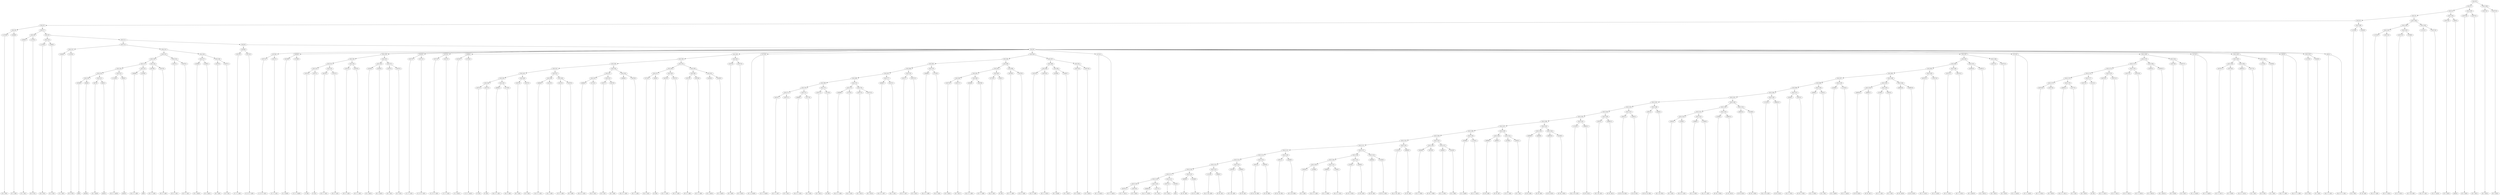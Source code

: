 digraph sample{
"L-1476(0)"->"[D  E  F](0)"
"L1649(0)"->"[F  G  A](0)"
"L5411(6)"->"L-1476(0)"
"L5411(6)"->"L1649(0)"
"L1649(1)"->"[F  G  A](1)"
"L-1476(1)"->"[D  E  F](1)"
"L5411(8)"->"L1649(1)"
"L5411(8)"->"L-1476(1)"
"L-1476(2)"->"[D  E  F](2)"
"L1649(2)"->"[F  G  A](2)"
"L5411(10)"->"L-1476(2)"
"L5411(10)"->"L1649(2)"
"L1649(3)"->"[F  G  A](3)"
"L-1476(3)"->"[D  E  F](3)"
"L5411(13)"->"L1649(3)"
"L5411(13)"->"L-1476(3)"
"L3538(0)"->"[D](0)"
"L826(0)"->"[rest](0)"
"L5411(20)"->"L3538(0)"
"L5411(20)"->"L826(0)"
"L407(0)"->"[D  F  Ais](0)"
"L826(1)"->"[rest](1)"
"L5411(21)"->"L407(0)"
"L5411(21)"->"L826(1)"
"L5411(19)"->"L5411(20)"
"L5411(19)"->"L5411(21)"
"L-1524(0)"->"[D  E  G  Ais](0)"
"L826(2)"->"[rest](2)"
"L5411(22)"->"L-1524(0)"
"L5411(22)"->"L826(2)"
"L5411(18)"->"L5411(19)"
"L5411(18)"->"L5411(22)"
"L4048(0)"->"[Cis  E  G  A](0)"
"L1429(0)"->"[A](0)"
"L5411(23)"->"L4048(0)"
"L5411(23)"->"L1429(0)"
"L5411(17)"->"L5411(18)"
"L5411(17)"->"L5411(23)"
"L4470(0)"->"[D  F  G  A](0)"
"L3337(0)"->"[D  E  F  A](0)"
"L5411(24)"->"L4470(0)"
"L5411(24)"->"L3337(0)"
"L5411(16)"->"L5411(17)"
"L5411(16)"->"L5411(24)"
"L3337(1)"->"[D  E  F  A](1)"
"L4470(1)"->"[D  F  G  A](1)"
"L5411(25)"->"L3337(1)"
"L5411(25)"->"L4470(1)"
"L5411(15)"->"L5411(16)"
"L5411(15)"->"L5411(25)"
"L4180(0)"->"[D  G  Ais](0)"
"L4180(1)"->"[D  G  Ais](1)"
"L5411(27)"->"L4180(0)"
"L5411(27)"->"L4180(1)"
"L3207(0)"->"[D  F  A](0)"
"L3207(1)"->"[D  F  A](1)"
"L5411(28)"->"L3207(0)"
"L5411(28)"->"L3207(1)"
"L5411(26)"->"L5411(27)"
"L5411(26)"->"L5411(28)"
"L5411(14)"->"L5411(15)"
"L5411(14)"->"L5411(26)"
"L5411(12)"->"L5411(13)"
"L5411(12)"->"L5411(14)"
"L5327(0)"->"[C  F  G  A](0)"
"L5371(0)"->"[C  D  E  F  A](0)"
"L5418(0)"->"L5327(0)"
"L5418(0)"->"L5371(0)"
"L5371(1)"->"[C  D  E  F  A](1)"
"L5327(1)"->"[C  F  G  A](1)"
"L5374(0)"->"L5371(1)"
"L5374(0)"->"L5327(1)"
"L4129(0)"->"[C  E  Ais](0)"
"L2738(0)"->"[C  E  G  Ais](0)"
"L4506(0)"->"L4129(0)"
"L4506(0)"->"L2738(0)"
"L3557(0)"->"[F  A](0)"
"L3557(1)"->"[F  A](1)"
"L5411(32)"->"L3557(0)"
"L5411(32)"->"L3557(1)"
"L4470(2)"->"[D  F  G  A](2)"
"L3337(2)"->"[D  E  F  A](2)"
"L5411(33)"->"L4470(2)"
"L5411(33)"->"L3337(2)"
"L5411(31)"->"L5411(32)"
"L5411(31)"->"L5411(33)"
"L3337(3)"->"[D  E  F  A](3)"
"L4470(3)"->"[D  F  G  A](3)"
"L5411(34)"->"L3337(3)"
"L5411(34)"->"L4470(3)"
"L5411(30)"->"L5411(31)"
"L5411(30)"->"L5411(34)"
"L4180(2)"->"[D  G  Ais](2)"
"L4180(3)"->"[D  G  Ais](3)"
"L5411(36)"->"L4180(2)"
"L5411(36)"->"L4180(3)"
"L3207(2)"->"[D  F  A](2)"
"L3207(3)"->"[D  F  A](3)"
"L5411(37)"->"L3207(2)"
"L5411(37)"->"L3207(3)"
"L5411(35)"->"L5411(36)"
"L5411(35)"->"L5411(37)"
"L5411(29)"->"L5411(30)"
"L5411(29)"->"L5411(35)"
"L5327(2)"->"[C  F  G  A](2)"
"L5371(2)"->"[C  D  E  F  A](2)"
"L5418(1)"->"L5327(2)"
"L5418(1)"->"L5371(2)"
"L5371(3)"->"[C  D  E  F  A](3)"
"L5327(3)"->"[C  F  G  A](3)"
"L5374(1)"->"L5371(3)"
"L5374(1)"->"L5327(3)"
"L4129(1)"->"[C  E  Ais](1)"
"L2738(1)"->"[C  E  G  Ais](1)"
"L4506(1)"->"L4129(1)"
"L4506(1)"->"L2738(1)"
"L3557(2)"->"[F  A](2)"
"L3557(3)"->"[F  A](3)"
"L5411(44)"->"L3557(2)"
"L5411(44)"->"L3557(3)"
"L4048(1)"->"[Cis  E  G  A](1)"
"L2733(0)"->"[Cis  E  A](0)"
"L5411(45)"->"L4048(1)"
"L5411(45)"->"L2733(0)"
"L5411(43)"->"L5411(44)"
"L5411(43)"->"L5411(45)"
"L3207(4)"->"[D  F  A](4)"
"L3207(5)"->"[D  F  A](5)"
"L5411(46)"->"L3207(4)"
"L5411(46)"->"L3207(5)"
"L5411(42)"->"L5411(43)"
"L5411(42)"->"L5411(46)"
"L4048(2)"->"[Cis  E  G  A](2)"
"L4147(0)"->"[Cis  G  A](0)"
"L5411(48)"->"L4048(2)"
"L5411(48)"->"L4147(0)"
"L3337(4)"->"[D  E  F  A](4)"
"L3207(6)"->"[D  F  A](6)"
"L5411(49)"->"L3337(4)"
"L5411(49)"->"L3207(6)"
"L5411(47)"->"L5411(48)"
"L5411(47)"->"L5411(49)"
"L5411(41)"->"L5411(42)"
"L5411(41)"->"L5411(47)"
"L4048(3)"->"[Cis  E  G  A](3)"
"L2733(1)"->"[Cis  E  A](1)"
"L5411(52)"->"L4048(3)"
"L5411(52)"->"L2733(1)"
"L3207(7)"->"[D  F  A](7)"
"L3207(8)"->"[D  F  A](8)"
"L5411(53)"->"L3207(7)"
"L5411(53)"->"L3207(8)"
"L5411(51)"->"L5411(52)"
"L5411(51)"->"L5411(53)"
"L4048(4)"->"[Cis  E  G  A](4)"
"L4470(4)"->"[D  F  G  A](4)"
"L5411(54)"->"L4048(4)"
"L5411(54)"->"L4470(4)"
"L5411(50)"->"L5411(51)"
"L5411(50)"->"L5411(54)"
"L5411(40)"->"L5411(41)"
"L5411(40)"->"L5411(50)"
"L2733(2)"->"[Cis  E  A](2)"
"L285(0)"->"[E  A](0)"
"L5411(57)"->"L2733(2)"
"L5411(57)"->"L285(0)"
"L4470(5)"->"[D  F  G  A](5)"
"L3337(5)"->"[D  E  F  A](5)"
"L5411(58)"->"L4470(5)"
"L5411(58)"->"L3337(5)"
"L5411(56)"->"L5411(57)"
"L5411(56)"->"L5411(58)"
"L3337(6)"->"[D  E  F  A](6)"
"L4470(6)"->"[D  F  G  A](6)"
"L5411(60)"->"L3337(6)"
"L5411(60)"->"L4470(6)"
"L4180(4)"->"[D  G  Ais](4)"
"L4180(5)"->"[D  G  Ais](5)"
"L5411(61)"->"L4180(4)"
"L5411(61)"->"L4180(5)"
"L5411(59)"->"L5411(60)"
"L5411(59)"->"L5411(61)"
"L5411(55)"->"L5411(56)"
"L5411(55)"->"L5411(59)"
"L5411(39)"->"L5411(40)"
"L5411(39)"->"L5411(55)"
"L3207(9)"->"[D  F  A](9)"
"L3207(10)"->"[D  F  A](10)"
"L5411(62)"->"L3207(9)"
"L5411(62)"->"L3207(10)"
"L5411(38)"->"L5411(39)"
"L5411(38)"->"L5411(62)"
"L1574(0)"->"[E  G  A  Ais](0)"
"L1574(0)"->"[E  F  G  Ais](0)"
"L4470(7)"->"[D  F  G  A](7)"
"L3207(11)"->"[D  F  A](11)"
"L5411(71)"->"L4470(7)"
"L5411(71)"->"L3207(11)"
"L4048(5)"->"[Cis  E  G  A](5)"
"L2277(0)"->"[E  G  A](0)"
"L5411(72)"->"L4048(5)"
"L5411(72)"->"L2277(0)"
"L5411(70)"->"L5411(71)"
"L5411(70)"->"L5411(72)"
"L3207(12)"->"[D  F  A](12)"
"L1513(0)"->"[D  A](0)"
"L5411(73)"->"L3207(12)"
"L5411(73)"->"L1513(0)"
"L5411(69)"->"L5411(70)"
"L5411(69)"->"L5411(73)"
"L4048(6)"->"[Cis  E  G  A](6)"
"L2733(3)"->"[Cis  E  A](3)"
"L5411(75)"->"L4048(6)"
"L5411(75)"->"L2733(3)"
"L3207(13)"->"[D  F  A](13)"
"L3207(14)"->"[D  F  A](14)"
"L5411(76)"->"L3207(13)"
"L5411(76)"->"L3207(14)"
"L5411(74)"->"L5411(75)"
"L5411(74)"->"L5411(76)"
"L5411(68)"->"L5411(69)"
"L5411(68)"->"L5411(74)"
"L4048(7)"->"[Cis  E  G  A](7)"
"L4147(1)"->"[Cis  G  A](1)"
"L5411(77)"->"L4048(7)"
"L5411(77)"->"L4147(1)"
"L5411(67)"->"L5411(68)"
"L5411(67)"->"L5411(77)"
"L3337(7)"->"[D  E  F  A](7)"
"L3207(15)"->"[D  F  A](15)"
"L5411(78)"->"L3337(7)"
"L5411(78)"->"L3207(15)"
"L5411(66)"->"L5411(67)"
"L5411(66)"->"L5411(78)"
"L4048(8)"->"[Cis  E  G  A](8)"
"L2733(4)"->"[Cis  E  A](4)"
"L5411(79)"->"L4048(8)"
"L5411(79)"->"L2733(4)"
"L5411(65)"->"L5411(66)"
"L5411(65)"->"L5411(79)"
"L3207(16)"->"[D  F  A](16)"
"L3207(17)"->"[D  F  A](17)"
"L5411(83)"->"L3207(16)"
"L5411(83)"->"L3207(17)"
"L4048(9)"->"[Cis  E  G  A](9)"
"L4470(8)"->"[D  F  G  A](8)"
"L5411(84)"->"L4048(9)"
"L5411(84)"->"L4470(8)"
"L5411(82)"->"L5411(83)"
"L5411(82)"->"L5411(84)"
"L2733(5)"->"[Cis  E  A](5)"
"L285(1)"->"[E  A](1)"
"L5411(85)"->"L2733(5)"
"L5411(85)"->"L285(1)"
"L5411(81)"->"L5411(82)"
"L5411(81)"->"L5411(85)"
"L4470(9)"->"[D  F  G  A](9)"
"L3337(8)"->"[D  E  F  A](8)"
"L5411(86)"->"L4470(9)"
"L5411(86)"->"L3337(8)"
"L5411(80)"->"L5411(81)"
"L5411(80)"->"L5411(86)"
"L5411(64)"->"L5411(65)"
"L5411(64)"->"L5411(80)"
"L3337(9)"->"[D  E  F  A](9)"
"L4470(10)"->"[D  F  G  A](10)"
"L5411(89)"->"L3337(9)"
"L5411(89)"->"L4470(10)"
"L4180(6)"->"[D  G  Ais](6)"
"L4180(7)"->"[D  G  Ais](7)"
"L5411(90)"->"L4180(6)"
"L5411(90)"->"L4180(7)"
"L5411(88)"->"L5411(89)"
"L5411(88)"->"L5411(90)"
"L3207(18)"->"[D  F  A](18)"
"L3207(19)"->"[D  F  A](19)"
"L5411(91)"->"L3207(18)"
"L5411(91)"->"L3207(19)"
"L5411(87)"->"L5411(88)"
"L5411(87)"->"L5411(91)"
"L5411(63)"->"L5411(64)"
"L5411(63)"->"L5411(87)"
"L1574(1)"->"[E  G  A  Ais](1)"
"L1574(1)"->"[E  F  G  Ais](1)"
"L4470(11)"->"[D  F  G  A](11)"
"L3207(20)"->"[D  F  A](20)"
"L5411(119)"->"L4470(11)"
"L5411(119)"->"L3207(20)"
"L4048(10)"->"[Cis  E  G  A](10)"
"L2277(1)"->"[E  G  A](1)"
"L5411(120)"->"L4048(10)"
"L5411(120)"->"L2277(1)"
"L5411(118)"->"L5411(119)"
"L5411(118)"->"L5411(120)"
"L3207(21)"->"[D  F  A](21)"
"L3538(1)"->"[D](1)"
"L5411(121)"->"L3207(21)"
"L5411(121)"->"L3538(1)"
"L5411(117)"->"L5411(118)"
"L5411(117)"->"L5411(121)"
"L4009(0)"->"[D  Fis  A](0)"
"L2248(0)"->"[D  Fis  A  B](0)"
"L5411(122)"->"L4009(0)"
"L5411(122)"->"L2248(0)"
"L5411(116)"->"L5411(117)"
"L5411(116)"->"L5411(122)"
"L-1523(0)"->"[Cis  D  Fis  A](0)"
"L4009(1)"->"[D  Fis  A](1)"
"L5411(123)"->"L-1523(0)"
"L5411(123)"->"L4009(1)"
"L5411(115)"->"L5411(116)"
"L5411(115)"->"L5411(123)"
"L2879(0)"->"[D  E  Fis  A](0)"
"L4009(2)"->"[D  Fis  A](2)"
"L5411(124)"->"L2879(0)"
"L5411(124)"->"L4009(2)"
"L5411(114)"->"L5411(115)"
"L5411(114)"->"L5411(124)"
"L3931(0)"->"[D  Fis  Gis  B](0)"
"L4582(0)"->"[D  Gis  B](0)"
"L5411(125)"->"L3931(0)"
"L5411(125)"->"L4582(0)"
"L5411(113)"->"L5411(114)"
"L5411(113)"->"L5411(125)"
"L3931(1)"->"[D  Fis  Gis  B](1)"
"L4038(0)"->"[D  E  Gis  B](0)"
"L5411(126)"->"L3931(1)"
"L5411(126)"->"L4038(0)"
"L5411(112)"->"L5411(113)"
"L5411(112)"->"L5411(126)"
"L3562(0)"->"[D  G  A](0)"
"L2186(0)"->"[Cis  D  G  A](0)"
"L5411(130)"->"L3562(0)"
"L5411(130)"->"L2186(0)"
"L4596(0)"->"[D  G  A  B](0)"
"L2186(1)"->"[Cis  D  G  A](1)"
"L5411(131)"->"L4596(0)"
"L5411(131)"->"L2186(1)"
"L5411(129)"->"L5411(130)"
"L5411(129)"->"L5411(131)"
"L2248(1)"->"[D  Fis  A  B](1)"
"L4009(3)"->"[D  Fis  A](3)"
"L5411(132)"->"L2248(1)"
"L5411(132)"->"L4009(3)"
"L5411(128)"->"L5411(129)"
"L5411(128)"->"L5411(132)"
"L4009(4)"->"[D  Fis  A](4)"
"L2248(2)"->"[D  Fis  A  B](2)"
"L5411(133)"->"L4009(4)"
"L5411(133)"->"L2248(2)"
"L5411(127)"->"L5411(128)"
"L5411(127)"->"L5411(133)"
"L5411(111)"->"L5411(112)"
"L5411(111)"->"L5411(127)"
"L-1523(1)"->"[Cis  D  Fis  A](1)"
"L4009(5)"->"[D  Fis  A](5)"
"L5411(134)"->"L-1523(1)"
"L5411(134)"->"L4009(5)"
"L5411(110)"->"L5411(111)"
"L5411(110)"->"L5411(134)"
"L2639(0)"->"[D  E  G  B](0)"
"L3674(0)"->"[D  Fis  G  B](0)"
"L5411(136)"->"L2639(0)"
"L5411(136)"->"L3674(0)"
"L4596(1)"->"[D  G  A  B](1)"
"L3182(0)"->"[D  G  B](0)"
"L5411(137)"->"L4596(1)"
"L5411(137)"->"L3182(0)"
"L5411(135)"->"L5411(136)"
"L5411(135)"->"L5411(137)"
"L5411(109)"->"L5411(110)"
"L5411(109)"->"L5411(135)"
"L4180(8)"->"[D  G  Ais](8)"
"L-1524(1)"->"[D  E  G  Ais](1)"
"L5411(138)"->"L4180(8)"
"L5411(138)"->"L-1524(1)"
"L5411(108)"->"L5411(109)"
"L5411(108)"->"L5411(138)"
"L4009(6)"->"[D  Fis  A](6)"
"L4009(7)"->"[D  Fis  A](7)"
"L5411(140)"->"L4009(6)"
"L5411(140)"->"L4009(7)"
"L3108(0)"->"[D  E  G  A](0)"
"L3562(1)"->"[D  G  A](1)"
"L5411(141)"->"L3108(0)"
"L5411(141)"->"L3562(1)"
"L5411(139)"->"L5411(140)"
"L5411(139)"->"L5411(141)"
"L5411(107)"->"L5411(108)"
"L5411(107)"->"L5411(139)"
"L4009(8)"->"[D  Fis  A](8)"
"L4009(9)"->"[D  Fis  A](9)"
"L5411(143)"->"L4009(8)"
"L5411(143)"->"L4009(9)"
"L4009(10)"->"[D  Fis  A](10)"
"L2248(3)"->"[D  Fis  A  B](3)"
"L5411(144)"->"L4009(10)"
"L5411(144)"->"L2248(3)"
"L5411(142)"->"L5411(143)"
"L5411(142)"->"L5411(144)"
"L5411(106)"->"L5411(107)"
"L5411(106)"->"L5411(142)"
"L-1523(2)"->"[Cis  D  Fis  A](2)"
"L4009(11)"->"[D  Fis  A](11)"
"L5411(145)"->"L-1523(2)"
"L5411(145)"->"L4009(11)"
"L5411(105)"->"L5411(106)"
"L5411(105)"->"L5411(145)"
"L2879(1)"->"[D  E  Fis  A](1)"
"L4009(12)"->"[D  Fis  A](12)"
"L5411(146)"->"L2879(1)"
"L5411(146)"->"L4009(12)"
"L5411(104)"->"L5411(105)"
"L5411(104)"->"L5411(146)"
"L3931(2)"->"[D  Fis  Gis  B](2)"
"L4582(1)"->"[D  Gis  B](1)"
"L5411(147)"->"L3931(2)"
"L5411(147)"->"L4582(1)"
"L5411(103)"->"L5411(104)"
"L5411(103)"->"L5411(147)"
"L3931(3)"->"[D  Fis  Gis  B](3)"
"L4038(1)"->"[D  E  Gis  B](1)"
"L5411(148)"->"L3931(3)"
"L5411(148)"->"L4038(1)"
"L5411(102)"->"L5411(103)"
"L5411(102)"->"L5411(148)"
"L3562(2)"->"[D  G  A](2)"
"L2186(2)"->"[Cis  D  G  A](2)"
"L5411(152)"->"L3562(2)"
"L5411(152)"->"L2186(2)"
"L4596(2)"->"[D  G  A  B](2)"
"L2186(3)"->"[Cis  D  G  A](3)"
"L5411(153)"->"L4596(2)"
"L5411(153)"->"L2186(3)"
"L5411(151)"->"L5411(152)"
"L5411(151)"->"L5411(153)"
"L2248(4)"->"[D  Fis  A  B](4)"
"L4009(13)"->"[D  Fis  A](13)"
"L5411(154)"->"L2248(4)"
"L5411(154)"->"L4009(13)"
"L5411(150)"->"L5411(151)"
"L5411(150)"->"L5411(154)"
"L4009(14)"->"[D  Fis  A](14)"
"L2248(5)"->"[D  Fis  A  B](5)"
"L5411(155)"->"L4009(14)"
"L5411(155)"->"L2248(5)"
"L5411(149)"->"L5411(150)"
"L5411(149)"->"L5411(155)"
"L5411(101)"->"L5411(102)"
"L5411(101)"->"L5411(149)"
"L-1523(3)"->"[Cis  D  Fis  A](3)"
"L4009(15)"->"[D  Fis  A](15)"
"L5411(156)"->"L-1523(3)"
"L5411(156)"->"L4009(15)"
"L5411(100)"->"L5411(101)"
"L5411(100)"->"L5411(156)"
"L2639(1)"->"[D  E  G  B](1)"
"L3674(1)"->"[D  Fis  G  B](1)"
"L5411(157)"->"L2639(1)"
"L5411(157)"->"L3674(1)"
"L5411(99)"->"L5411(100)"
"L5411(99)"->"L5411(157)"
"L4596(3)"->"[D  G  A  B](3)"
"L3182(1)"->"[D  G  B](1)"
"L5411(158)"->"L4596(3)"
"L5411(158)"->"L3182(1)"
"L5411(98)"->"L5411(99)"
"L5411(98)"->"L5411(158)"
"L4180(9)"->"[D  G  Ais](9)"
"L-1524(2)"->"[D  E  G  Ais](2)"
"L5411(159)"->"L4180(9)"
"L5411(159)"->"L-1524(2)"
"L5411(97)"->"L5411(98)"
"L5411(97)"->"L5411(159)"
"L4009(16)"->"[D  Fis  A](16)"
"L4009(17)"->"[D  Fis  A](17)"
"L5411(162)"->"L4009(16)"
"L5411(162)"->"L4009(17)"
"L3108(1)"->"[D  E  G  A](1)"
"L3562(3)"->"[D  G  A](3)"
"L5411(163)"->"L3108(1)"
"L5411(163)"->"L3562(3)"
"L5411(161)"->"L5411(162)"
"L5411(161)"->"L5411(163)"
"L4009(18)"->"[D  Fis  A](18)"
"L4009(19)"->"[D  Fis  A](19)"
"L5411(164)"->"L4009(18)"
"L5411(164)"->"L4009(19)"
"L5411(160)"->"L5411(161)"
"L5411(160)"->"L5411(164)"
"L5411(96)"->"L5411(97)"
"L5411(96)"->"L5411(160)"
"L4470(12)"->"[D  F  G  A](12)"
"L3337(10)"->"[D  E  F  A](10)"
"L5411(165)"->"L4470(12)"
"L5411(165)"->"L3337(10)"
"L5411(95)"->"L5411(96)"
"L5411(95)"->"L5411(165)"
"L3337(11)"->"[D  E  F  A](11)"
"L4470(13)"->"[D  F  G  A](13)"
"L5411(166)"->"L3337(11)"
"L5411(166)"->"L4470(13)"
"L5411(94)"->"L5411(95)"
"L5411(94)"->"L5411(166)"
"L4180(10)"->"[D  G  Ais](10)"
"L4180(11)"->"[D  G  Ais](11)"
"L5411(167)"->"L4180(10)"
"L5411(167)"->"L4180(11)"
"L5411(93)"->"L5411(94)"
"L5411(93)"->"L5411(167)"
"L3207(22)"->"[D  F  A](22)"
"L3207(23)"->"[D  F  A](23)"
"L5411(168)"->"L3207(22)"
"L5411(168)"->"L3207(23)"
"L5411(92)"->"L5411(93)"
"L5411(92)"->"L5411(168)"
"L1574(2)"->"[E  G  A  Ais](2)"
"L1574(2)"->"[E  F  G  Ais](2)"
"L4470(14)"->"[D  F  G  A](14)"
"L3207(24)"->"[D  F  A](24)"
"L5411(175)"->"L4470(14)"
"L5411(175)"->"L3207(24)"
"L4048(11)"->"[Cis  E  G  A](11)"
"L2277(2)"->"[E  G  A](2)"
"L5411(176)"->"L4048(11)"
"L5411(176)"->"L2277(2)"
"L5411(174)"->"L5411(175)"
"L5411(174)"->"L5411(176)"
"L3207(25)"->"[D  F  A](25)"
"L1513(1)"->"[D  A](1)"
"L5411(177)"->"L3207(25)"
"L5411(177)"->"L1513(1)"
"L5411(173)"->"L5411(174)"
"L5411(173)"->"L5411(177)"
"L4470(15)"->"[D  F  G  A](15)"
"L3337(12)"->"[D  E  F  A](12)"
"L5411(178)"->"L4470(15)"
"L5411(178)"->"L3337(12)"
"L5411(172)"->"L5411(173)"
"L5411(172)"->"L5411(178)"
"L3337(13)"->"[D  E  F  A](13)"
"L4470(16)"->"[D  F  G  A](16)"
"L5411(179)"->"L3337(13)"
"L5411(179)"->"L4470(16)"
"L5411(171)"->"L5411(172)"
"L5411(171)"->"L5411(179)"
"L4180(12)"->"[D  G  Ais](12)"
"L4180(13)"->"[D  G  Ais](13)"
"L5411(180)"->"L4180(12)"
"L5411(180)"->"L4180(13)"
"L5411(170)"->"L5411(171)"
"L5411(170)"->"L5411(180)"
"L3207(26)"->"[D  F  A](26)"
"L3207(27)"->"[D  F  A](27)"
"L5411(181)"->"L3207(26)"
"L5411(181)"->"L3207(27)"
"L5411(169)"->"L5411(170)"
"L5411(169)"->"L5411(181)"
"L1574(3)"->"[E  G  A  Ais](3)"
"L1574(3)"->"[E  F  G  Ais](3)"
"L4470(17)"->"[D  F  G  A](17)"
"L3207(28)"->"[D  F  A](28)"
"L5411(184)"->"L4470(17)"
"L5411(184)"->"L3207(28)"
"L4048(12)"->"[Cis  E  G  A](12)"
"L2277(3)"->"[E  G  A](3)"
"L5411(185)"->"L4048(12)"
"L5411(185)"->"L2277(3)"
"L5411(183)"->"L5411(184)"
"L5411(183)"->"L5411(185)"
"L-1476(4)"->"[D  E  F](4)"
"L1649(4)"->"[F  G  A](4)"
"L5411(186)"->"L-1476(4)"
"L5411(186)"->"L1649(4)"
"L5411(182)"->"L5411(183)"
"L5411(182)"->"L5411(186)"
"L835(0)"->"[Cis  F  G  A](0)"
"L835(0)"->"[Cis  E  F  G  A](0)"
"L-1476(5)"->"[D  E  F](5)"
"L1649(5)"->"[F  G  A](5)"
"L5411(187)"->"L-1476(5)"
"L5411(187)"->"L1649(5)"
"L835(1)"->"[Cis  F  G  A](1)"
"L835(1)"->"[Cis  E  F  G  A](1)"
"L5415(0)"->"L5374(0)"
"L5415(0)"->"L4506(0)"
"L5415(0)"->"L5411(29)"
"L5415(0)"->"L5418(1)"
"L5415(0)"->"L5374(1)"
"L5415(0)"->"L4506(1)"
"L5415(0)"->"L5411(38)"
"L5415(0)"->"L1574(0)"
"L5415(0)"->"L5411(63)"
"L5415(0)"->"L1574(1)"
"L5415(0)"->"L5411(92)"
"L5415(0)"->"L1574(2)"
"L5415(0)"->"L5411(169)"
"L5415(0)"->"L1574(3)"
"L5415(0)"->"L5411(182)"
"L5415(0)"->"L835(0)"
"L5415(0)"->"L5411(187)"
"L5415(0)"->"L835(1)"
"L5422(0)"->"L5418(0)"
"L5422(0)"->"L5415(0)"
"L5411(11)"->"L5411(12)"
"L5411(11)"->"L5422(0)"
"L5411(9)"->"L5411(10)"
"L5411(9)"->"L5411(11)"
"L5411(7)"->"L5411(8)"
"L5411(7)"->"L5411(9)"
"L5411(5)"->"L5411(6)"
"L5411(5)"->"L5411(7)"
"L-1476(6)"->"[D  E  F](6)"
"L1650(0)"->"[F  Gis  A](0)"
"L5411(188)"->"L-1476(6)"
"L5411(188)"->"L1650(0)"
"L5411(4)"->"L5411(5)"
"L5411(4)"->"L5411(188)"
"L-1531(0)"->"[Cis  D  F  A](0)"
"L3337(14)"->"[D  E  F  A](14)"
"L5411(191)"->"L-1531(0)"
"L5411(191)"->"L3337(14)"
"L3337(15)"->"[D  E  F  A](15)"
"L2786(0)"->"[D  F  Gis  A](0)"
"L5411(192)"->"L3337(15)"
"L5411(192)"->"L2786(0)"
"L5411(190)"->"L5411(191)"
"L5411(190)"->"L5411(192)"
"L-1531(1)"->"[Cis  D  F  A](1)"
"L3337(16)"->"[D  E  F  A](16)"
"L5411(193)"->"L-1531(1)"
"L5411(193)"->"L3337(16)"
"L5411(189)"->"L5411(190)"
"L5411(189)"->"L5411(193)"
"L5411(3)"->"L5411(4)"
"L5411(3)"->"L5411(189)"
"L3207(29)"->"[D  F  A](29)"
"L826(3)"->"[rest](3)"
"L5411(194)"->"L3207(29)"
"L5411(194)"->"L826(3)"
"L5411(2)"->"L5411(3)"
"L5411(2)"->"L5411(194)"
"L3207(30)"->"[D  F  A](30)"
"L3207(31)"->"[D  F  A](31)"
"L5411(195)"->"L3207(30)"
"L5411(195)"->"L3207(31)"
"L5411(1)"->"L5411(2)"
"L5411(1)"->"L5411(195)"
"L3207(32)"->"[D  F  A](32)"
"L3207(33)"->"[D  F  A](33)"
"L5411(196)"->"L3207(32)"
"L5411(196)"->"L3207(33)"
"L5411(0)"->"L5411(1)"
"L5411(0)"->"L5411(196)"
{rank = min; "L5411(0)"}
{rank = same; "L5411(1)"; "L5411(196)";}
{rank = same; "L5411(2)"; "L5411(195)"; "L3207(32)"; "L3207(33)";}
{rank = same; "L5411(3)"; "L5411(194)"; "L3207(30)"; "L3207(31)";}
{rank = same; "L5411(4)"; "L5411(189)"; "L3207(29)"; "L826(3)";}
{rank = same; "L5411(5)"; "L5411(188)"; "L5411(190)"; "L5411(193)";}
{rank = same; "L5411(6)"; "L5411(7)"; "L-1476(6)"; "L1650(0)"; "L5411(191)"; "L5411(192)"; "L-1531(1)"; "L3337(16)";}
{rank = same; "L-1476(0)"; "L1649(0)"; "L5411(8)"; "L5411(9)"; "L-1531(0)"; "L3337(14)"; "L3337(15)"; "L2786(0)";}
{rank = same; "L1649(1)"; "L-1476(1)"; "L5411(10)"; "L5411(11)";}
{rank = same; "L-1476(2)"; "L1649(2)"; "L5411(12)"; "L5422(0)";}
{rank = same; "L5411(13)"; "L5411(14)"; "L5418(0)"; "L5415(0)";}
{rank = same; "L1649(3)"; "L-1476(3)"; "L5411(15)"; "L5411(26)"; "L5327(0)"; "L5371(0)"; "L5374(0)"; "L4506(0)"; "L5411(29)"; "L5418(1)"; "L5374(1)"; "L4506(1)"; "L5411(38)"; "L1574(0)"; "L5411(63)"; "L1574(1)"; "L5411(92)"; "L1574(2)"; "L5411(169)"; "L1574(3)"; "L5411(182)"; "L835(0)"; "L5411(187)"; "L835(1)";}
{rank = same; "L5411(16)"; "L5411(25)"; "L5411(27)"; "L5411(28)"; "L5371(1)"; "L5327(1)"; "L4129(0)"; "L2738(0)"; "L5411(30)"; "L5411(35)"; "L5327(2)"; "L5371(2)"; "L5371(3)"; "L5327(3)"; "L4129(1)"; "L2738(1)"; "L5411(39)"; "L5411(62)"; "L5411(64)"; "L5411(87)"; "L5411(93)"; "L5411(168)"; "L5411(170)"; "L5411(181)"; "L5411(183)"; "L5411(186)"; "L-1476(5)"; "L1649(5)";}
{rank = same; "L5411(17)"; "L5411(24)"; "L3337(1)"; "L4470(1)"; "L4180(0)"; "L4180(1)"; "L3207(0)"; "L3207(1)"; "L5411(31)"; "L5411(34)"; "L5411(36)"; "L5411(37)"; "L5411(40)"; "L5411(55)"; "L3207(9)"; "L3207(10)"; "L5411(65)"; "L5411(80)"; "L5411(88)"; "L5411(91)"; "L5411(94)"; "L5411(167)"; "L3207(22)"; "L3207(23)"; "L5411(171)"; "L5411(180)"; "L3207(26)"; "L3207(27)"; "L5411(184)"; "L5411(185)"; "L-1476(4)"; "L1649(4)";}
{rank = same; "L5411(18)"; "L5411(23)"; "L4470(0)"; "L3337(0)"; "L5411(32)"; "L5411(33)"; "L3337(3)"; "L4470(3)"; "L4180(2)"; "L4180(3)"; "L3207(2)"; "L3207(3)"; "L5411(41)"; "L5411(50)"; "L5411(56)"; "L5411(59)"; "L5411(66)"; "L5411(79)"; "L5411(81)"; "L5411(86)"; "L5411(89)"; "L5411(90)"; "L3207(18)"; "L3207(19)"; "L5411(95)"; "L5411(166)"; "L4180(10)"; "L4180(11)"; "L5411(172)"; "L5411(179)"; "L4180(12)"; "L4180(13)"; "L4470(17)"; "L3207(28)"; "L4048(12)"; "L2277(3)";}
{rank = same; "L5411(19)"; "L5411(22)"; "L4048(0)"; "L1429(0)"; "L3557(0)"; "L3557(1)"; "L4470(2)"; "L3337(2)"; "L5411(42)"; "L5411(47)"; "L5411(51)"; "L5411(54)"; "L5411(57)"; "L5411(58)"; "L5411(60)"; "L5411(61)"; "L5411(67)"; "L5411(78)"; "L4048(8)"; "L2733(4)"; "L5411(82)"; "L5411(85)"; "L4470(9)"; "L3337(8)"; "L3337(9)"; "L4470(10)"; "L4180(6)"; "L4180(7)"; "L5411(96)"; "L5411(165)"; "L3337(11)"; "L4470(13)"; "L5411(173)"; "L5411(178)"; "L3337(13)"; "L4470(16)";}
{rank = same; "L5411(20)"; "L5411(21)"; "L-1524(0)"; "L826(2)"; "L5411(43)"; "L5411(46)"; "L5411(48)"; "L5411(49)"; "L5411(52)"; "L5411(53)"; "L4048(4)"; "L4470(4)"; "L2733(2)"; "L285(0)"; "L4470(5)"; "L3337(5)"; "L3337(6)"; "L4470(6)"; "L4180(4)"; "L4180(5)"; "L5411(68)"; "L5411(77)"; "L3337(7)"; "L3207(15)"; "L5411(83)"; "L5411(84)"; "L2733(5)"; "L285(1)"; "L5411(97)"; "L5411(160)"; "L4470(12)"; "L3337(10)"; "L5411(174)"; "L5411(177)"; "L4470(15)"; "L3337(12)";}
{rank = same; "L3538(0)"; "L826(0)"; "L407(0)"; "L826(1)"; "L5411(44)"; "L5411(45)"; "L3207(4)"; "L3207(5)"; "L4048(2)"; "L4147(0)"; "L3337(4)"; "L3207(6)"; "L4048(3)"; "L2733(1)"; "L3207(7)"; "L3207(8)"; "L5411(69)"; "L5411(74)"; "L4048(7)"; "L4147(1)"; "L3207(16)"; "L3207(17)"; "L4048(9)"; "L4470(8)"; "L5411(98)"; "L5411(159)"; "L5411(161)"; "L5411(164)"; "L5411(175)"; "L5411(176)"; "L3207(25)"; "L1513(1)";}
{rank = same; "L3557(2)"; "L3557(3)"; "L4048(1)"; "L2733(0)"; "L5411(70)"; "L5411(73)"; "L5411(75)"; "L5411(76)"; "L5411(99)"; "L5411(158)"; "L4180(9)"; "L-1524(2)"; "L5411(162)"; "L5411(163)"; "L4009(18)"; "L4009(19)"; "L4470(14)"; "L3207(24)"; "L4048(11)"; "L2277(2)";}
{rank = same; "L5411(71)"; "L5411(72)"; "L3207(12)"; "L1513(0)"; "L4048(6)"; "L2733(3)"; "L3207(13)"; "L3207(14)"; "L5411(100)"; "L5411(157)"; "L4596(3)"; "L3182(1)"; "L4009(16)"; "L4009(17)"; "L3108(1)"; "L3562(3)";}
{rank = same; "L4470(7)"; "L3207(11)"; "L4048(5)"; "L2277(0)"; "L5411(101)"; "L5411(156)"; "L2639(1)"; "L3674(1)";}
{rank = same; "L5411(102)"; "L5411(149)"; "L-1523(3)"; "L4009(15)";}
{rank = same; "L5411(103)"; "L5411(148)"; "L5411(150)"; "L5411(155)";}
{rank = same; "L5411(104)"; "L5411(147)"; "L3931(3)"; "L4038(1)"; "L5411(151)"; "L5411(154)"; "L4009(14)"; "L2248(5)";}
{rank = same; "L5411(105)"; "L5411(146)"; "L3931(2)"; "L4582(1)"; "L5411(152)"; "L5411(153)"; "L2248(4)"; "L4009(13)";}
{rank = same; "L5411(106)"; "L5411(145)"; "L2879(1)"; "L4009(12)"; "L3562(2)"; "L2186(2)"; "L4596(2)"; "L2186(3)";}
{rank = same; "L5411(107)"; "L5411(142)"; "L-1523(2)"; "L4009(11)";}
{rank = same; "L5411(108)"; "L5411(139)"; "L5411(143)"; "L5411(144)";}
{rank = same; "L5411(109)"; "L5411(138)"; "L5411(140)"; "L5411(141)"; "L4009(8)"; "L4009(9)"; "L4009(10)"; "L2248(3)";}
{rank = same; "L5411(110)"; "L5411(135)"; "L4180(8)"; "L-1524(1)"; "L4009(6)"; "L4009(7)"; "L3108(0)"; "L3562(1)";}
{rank = same; "L5411(111)"; "L5411(134)"; "L5411(136)"; "L5411(137)";}
{rank = same; "L5411(112)"; "L5411(127)"; "L-1523(1)"; "L4009(5)"; "L2639(0)"; "L3674(0)"; "L4596(1)"; "L3182(0)";}
{rank = same; "L5411(113)"; "L5411(126)"; "L5411(128)"; "L5411(133)";}
{rank = same; "L5411(114)"; "L5411(125)"; "L3931(1)"; "L4038(0)"; "L5411(129)"; "L5411(132)"; "L4009(4)"; "L2248(2)";}
{rank = same; "L5411(115)"; "L5411(124)"; "L3931(0)"; "L4582(0)"; "L5411(130)"; "L5411(131)"; "L2248(1)"; "L4009(3)";}
{rank = same; "L5411(116)"; "L5411(123)"; "L2879(0)"; "L4009(2)"; "L3562(0)"; "L2186(0)"; "L4596(0)"; "L2186(1)";}
{rank = same; "L5411(117)"; "L5411(122)"; "L-1523(0)"; "L4009(1)";}
{rank = same; "L5411(118)"; "L5411(121)"; "L4009(0)"; "L2248(0)";}
{rank = same; "L5411(119)"; "L5411(120)"; "L3207(21)"; "L3538(1)";}
{rank = same; "L4470(11)"; "L3207(20)"; "L4048(10)"; "L2277(1)";}
{rank = max; "[A](0)"; "[C  D  E  F  A](0)"; "[C  D  E  F  A](1)"; "[C  D  E  F  A](2)"; "[C  D  E  F  A](3)"; "[C  E  Ais](0)"; "[C  E  Ais](1)"; "[C  E  G  Ais](0)"; "[C  E  G  Ais](1)"; "[C  F  G  A](0)"; "[C  F  G  A](1)"; "[C  F  G  A](2)"; "[C  F  G  A](3)"; "[Cis  D  F  A](0)"; "[Cis  D  F  A](1)"; "[Cis  D  Fis  A](0)"; "[Cis  D  Fis  A](1)"; "[Cis  D  Fis  A](2)"; "[Cis  D  Fis  A](3)"; "[Cis  D  G  A](0)"; "[Cis  D  G  A](1)"; "[Cis  D  G  A](2)"; "[Cis  D  G  A](3)"; "[Cis  E  A](0)"; "[Cis  E  A](1)"; "[Cis  E  A](2)"; "[Cis  E  A](3)"; "[Cis  E  A](4)"; "[Cis  E  A](5)"; "[Cis  E  F  G  A](0)"; "[Cis  E  F  G  A](1)"; "[Cis  E  G  A](0)"; "[Cis  E  G  A](1)"; "[Cis  E  G  A](10)"; "[Cis  E  G  A](11)"; "[Cis  E  G  A](12)"; "[Cis  E  G  A](2)"; "[Cis  E  G  A](3)"; "[Cis  E  G  A](4)"; "[Cis  E  G  A](5)"; "[Cis  E  G  A](6)"; "[Cis  E  G  A](7)"; "[Cis  E  G  A](8)"; "[Cis  E  G  A](9)"; "[Cis  F  G  A](0)"; "[Cis  F  G  A](1)"; "[Cis  G  A](0)"; "[Cis  G  A](1)"; "[D  A](0)"; "[D  A](1)"; "[D  E  F  A](0)"; "[D  E  F  A](1)"; "[D  E  F  A](10)"; "[D  E  F  A](11)"; "[D  E  F  A](12)"; "[D  E  F  A](13)"; "[D  E  F  A](14)"; "[D  E  F  A](15)"; "[D  E  F  A](16)"; "[D  E  F  A](2)"; "[D  E  F  A](3)"; "[D  E  F  A](4)"; "[D  E  F  A](5)"; "[D  E  F  A](6)"; "[D  E  F  A](7)"; "[D  E  F  A](8)"; "[D  E  F  A](9)"; "[D  E  F](0)"; "[D  E  F](1)"; "[D  E  F](2)"; "[D  E  F](3)"; "[D  E  F](4)"; "[D  E  F](5)"; "[D  E  F](6)"; "[D  E  Fis  A](0)"; "[D  E  Fis  A](1)"; "[D  E  G  A](0)"; "[D  E  G  A](1)"; "[D  E  G  Ais](0)"; "[D  E  G  Ais](1)"; "[D  E  G  Ais](2)"; "[D  E  G  B](0)"; "[D  E  G  B](1)"; "[D  E  Gis  B](0)"; "[D  E  Gis  B](1)"; "[D  F  A](0)"; "[D  F  A](1)"; "[D  F  A](10)"; "[D  F  A](11)"; "[D  F  A](12)"; "[D  F  A](13)"; "[D  F  A](14)"; "[D  F  A](15)"; "[D  F  A](16)"; "[D  F  A](17)"; "[D  F  A](18)"; "[D  F  A](19)"; "[D  F  A](2)"; "[D  F  A](20)"; "[D  F  A](21)"; "[D  F  A](22)"; "[D  F  A](23)"; "[D  F  A](24)"; "[D  F  A](25)"; "[D  F  A](26)"; "[D  F  A](27)"; "[D  F  A](28)"; "[D  F  A](29)"; "[D  F  A](3)"; "[D  F  A](30)"; "[D  F  A](31)"; "[D  F  A](32)"; "[D  F  A](33)"; "[D  F  A](4)"; "[D  F  A](5)"; "[D  F  A](6)"; "[D  F  A](7)"; "[D  F  A](8)"; "[D  F  A](9)"; "[D  F  Ais](0)"; "[D  F  G  A](0)"; "[D  F  G  A](1)"; "[D  F  G  A](10)"; "[D  F  G  A](11)"; "[D  F  G  A](12)"; "[D  F  G  A](13)"; "[D  F  G  A](14)"; "[D  F  G  A](15)"; "[D  F  G  A](16)"; "[D  F  G  A](17)"; "[D  F  G  A](2)"; "[D  F  G  A](3)"; "[D  F  G  A](4)"; "[D  F  G  A](5)"; "[D  F  G  A](6)"; "[D  F  G  A](7)"; "[D  F  G  A](8)"; "[D  F  G  A](9)"; "[D  F  Gis  A](0)"; "[D  Fis  A  B](0)"; "[D  Fis  A  B](1)"; "[D  Fis  A  B](2)"; "[D  Fis  A  B](3)"; "[D  Fis  A  B](4)"; "[D  Fis  A  B](5)"; "[D  Fis  A](0)"; "[D  Fis  A](1)"; "[D  Fis  A](10)"; "[D  Fis  A](11)"; "[D  Fis  A](12)"; "[D  Fis  A](13)"; "[D  Fis  A](14)"; "[D  Fis  A](15)"; "[D  Fis  A](16)"; "[D  Fis  A](17)"; "[D  Fis  A](18)"; "[D  Fis  A](19)"; "[D  Fis  A](2)"; "[D  Fis  A](3)"; "[D  Fis  A](4)"; "[D  Fis  A](5)"; "[D  Fis  A](6)"; "[D  Fis  A](7)"; "[D  Fis  A](8)"; "[D  Fis  A](9)"; "[D  Fis  G  B](0)"; "[D  Fis  G  B](1)"; "[D  Fis  Gis  B](0)"; "[D  Fis  Gis  B](1)"; "[D  Fis  Gis  B](2)"; "[D  Fis  Gis  B](3)"; "[D  G  A  B](0)"; "[D  G  A  B](1)"; "[D  G  A  B](2)"; "[D  G  A  B](3)"; "[D  G  A](0)"; "[D  G  A](1)"; "[D  G  A](2)"; "[D  G  A](3)"; "[D  G  Ais](0)"; "[D  G  Ais](1)"; "[D  G  Ais](10)"; "[D  G  Ais](11)"; "[D  G  Ais](12)"; "[D  G  Ais](13)"; "[D  G  Ais](2)"; "[D  G  Ais](3)"; "[D  G  Ais](4)"; "[D  G  Ais](5)"; "[D  G  Ais](6)"; "[D  G  Ais](7)"; "[D  G  Ais](8)"; "[D  G  Ais](9)"; "[D  G  B](0)"; "[D  G  B](1)"; "[D  Gis  B](0)"; "[D  Gis  B](1)"; "[D](0)"; "[D](1)"; "[E  A](0)"; "[E  A](1)"; "[E  F  G  Ais](0)"; "[E  F  G  Ais](1)"; "[E  F  G  Ais](2)"; "[E  F  G  Ais](3)"; "[E  G  A  Ais](0)"; "[E  G  A  Ais](1)"; "[E  G  A  Ais](2)"; "[E  G  A  Ais](3)"; "[E  G  A](0)"; "[E  G  A](1)"; "[E  G  A](2)"; "[E  G  A](3)"; "[F  A](0)"; "[F  A](1)"; "[F  A](2)"; "[F  A](3)"; "[F  G  A](0)"; "[F  G  A](1)"; "[F  G  A](2)"; "[F  G  A](3)"; "[F  G  A](4)"; "[F  G  A](5)"; "[F  Gis  A](0)"; "[rest](0)"; "[rest](1)"; "[rest](2)"; "[rest](3)";}
}
